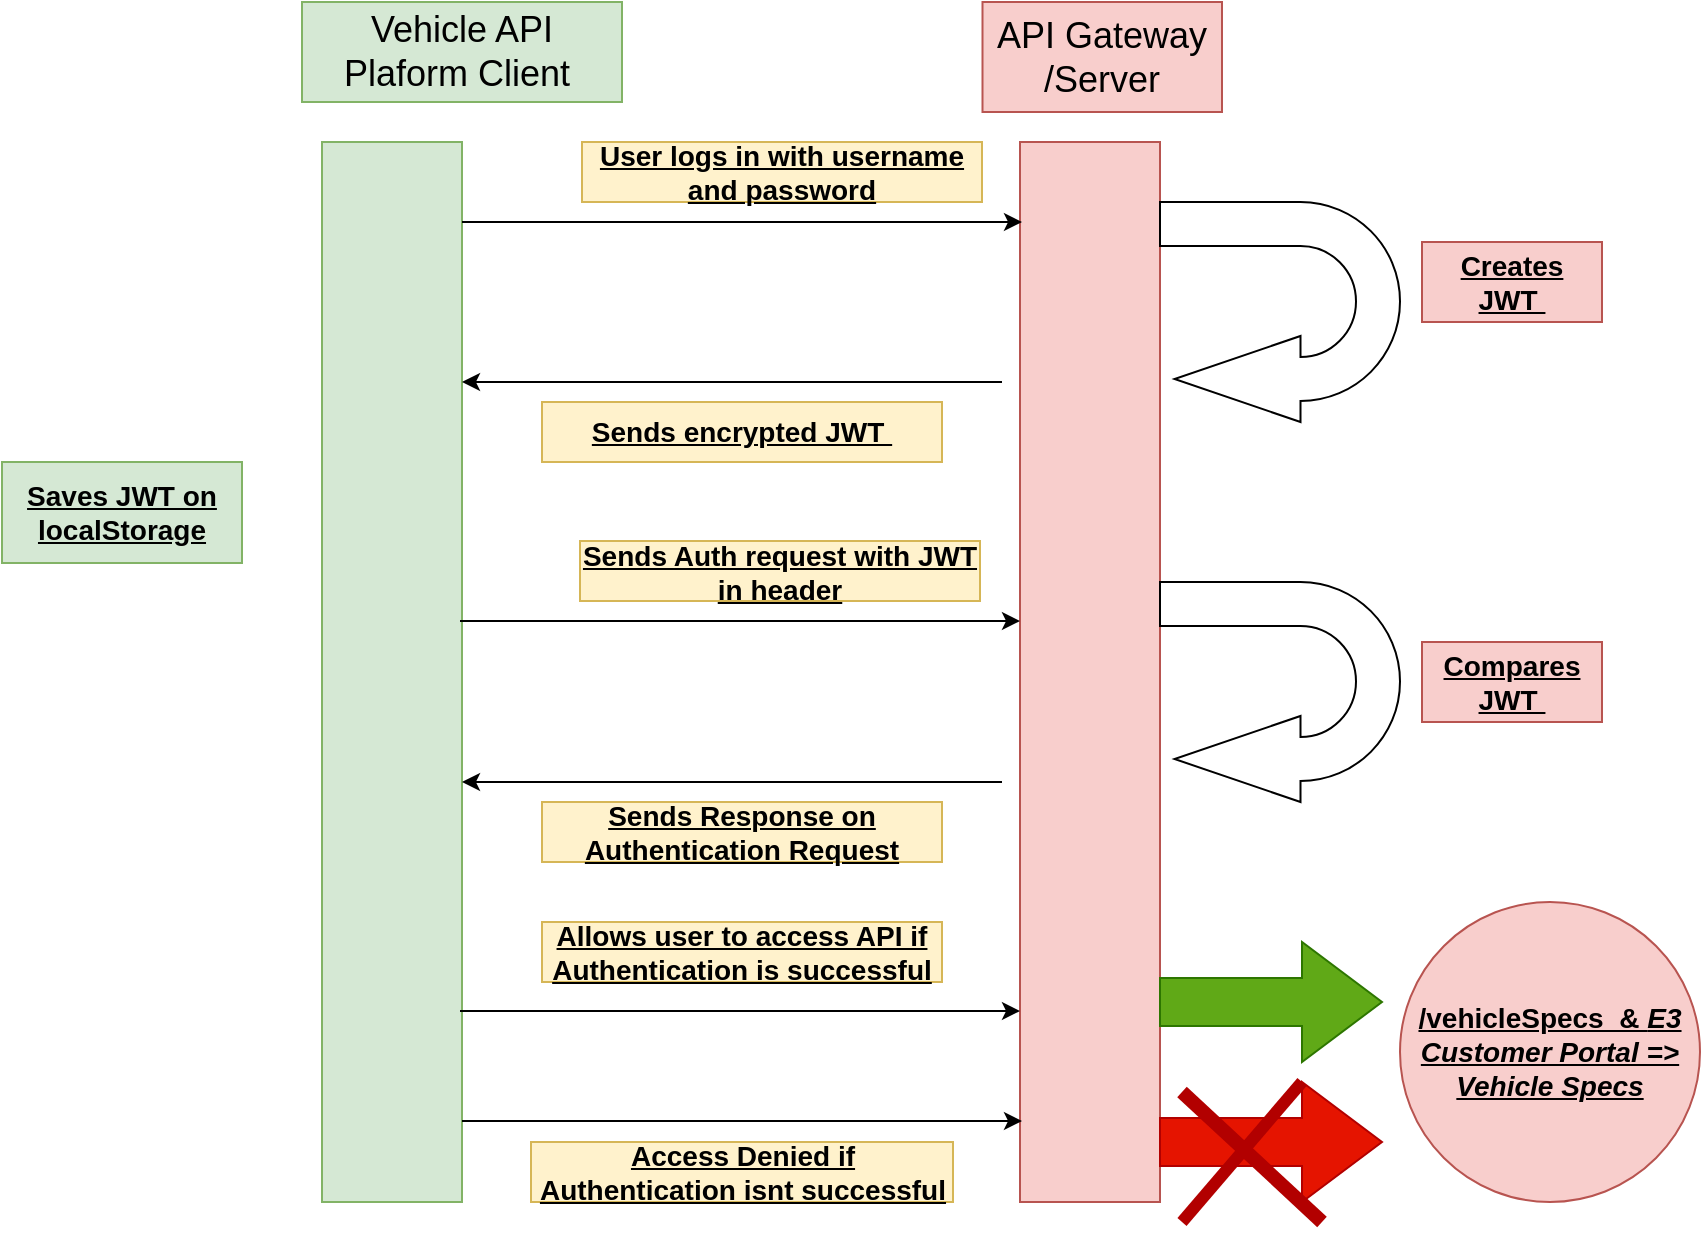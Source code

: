 <mxfile version="24.1.0" type="github">
  <diagram name="Page-1" id="UNUDo0O3_mLKlrL9Lq1i">
    <mxGraphModel dx="2491" dy="679" grid="1" gridSize="10" guides="1" tooltips="1" connect="1" arrows="1" fold="1" page="1" pageScale="1" pageWidth="850" pageHeight="1100" math="0" shadow="0">
      <root>
        <mxCell id="0" />
        <mxCell id="1" parent="0" />
        <mxCell id="A4L2Zy4J4G8Mrj_-fiLB-4" value="" style="html=1;points=[[0,0,0,0,5],[0,1,0,0,-5],[1,0,0,0,5],[1,1,0,0,-5]];perimeter=orthogonalPerimeter;outlineConnect=0;targetShapes=umlLifeline;portConstraint=eastwest;newEdgeStyle={&quot;curved&quot;:0,&quot;rounded&quot;:0};fillColor=#d5e8d4;strokeColor=#82b366;" vertex="1" parent="1">
          <mxGeometry x="80" y="120" width="70" height="530" as="geometry" />
        </mxCell>
        <mxCell id="A4L2Zy4J4G8Mrj_-fiLB-5" value="" style="html=1;points=[[0,0,0,0,5],[0,1,0,0,-5],[1,0,0,0,5],[1,1,0,0,-5]];perimeter=orthogonalPerimeter;outlineConnect=0;targetShapes=umlLifeline;portConstraint=eastwest;newEdgeStyle={&quot;curved&quot;:0,&quot;rounded&quot;:0};fillColor=#f8cecc;strokeColor=#b85450;" vertex="1" parent="1">
          <mxGeometry x="429" y="120" width="70" height="530" as="geometry" />
        </mxCell>
        <mxCell id="A4L2Zy4J4G8Mrj_-fiLB-6" value="&lt;font style=&quot;font-size: 18px;&quot;&gt;Vehicle API Plaform Client&amp;nbsp;&lt;/font&gt;" style="text;html=1;align=center;verticalAlign=middle;whiteSpace=wrap;rounded=0;fillColor=#d5e8d4;strokeColor=#82b366;" vertex="1" parent="1">
          <mxGeometry x="70" y="50" width="160" height="50" as="geometry" />
        </mxCell>
        <mxCell id="A4L2Zy4J4G8Mrj_-fiLB-7" value="&lt;font style=&quot;font-size: 18px;&quot;&gt;API Gateway /Server&lt;/font&gt;" style="text;html=1;align=center;verticalAlign=middle;whiteSpace=wrap;rounded=0;fillColor=#f8cecc;strokeColor=#b85450;" vertex="1" parent="1">
          <mxGeometry x="410.25" y="50" width="119.75" height="55" as="geometry" />
        </mxCell>
        <mxCell id="A4L2Zy4J4G8Mrj_-fiLB-8" value="&lt;font style=&quot;font-size: 14px;&quot;&gt;&lt;u style=&quot;&quot;&gt;&lt;b&gt;/vehicleSpecs&amp;nbsp; &amp;amp;&amp;nbsp;&lt;i style=&quot;&quot;&gt;&lt;span style=&quot;line-height: 115%; font-family: Calibri, sans-serif;&quot;&gt;E3&lt;br&gt;Customer Portal =&amp;gt; Vehicle Specs&lt;/span&gt;&lt;/i&gt;&lt;/b&gt;&lt;/u&gt;&lt;/font&gt;" style="ellipse;whiteSpace=wrap;html=1;aspect=fixed;fillColor=#f8cecc;strokeColor=#b85450;rotation=0;" vertex="1" parent="1">
          <mxGeometry x="619" y="500" width="150" height="150" as="geometry" />
        </mxCell>
        <mxCell id="A4L2Zy4J4G8Mrj_-fiLB-10" value="" style="endArrow=classic;html=1;rounded=0;" edge="1" parent="1">
          <mxGeometry width="50" height="50" relative="1" as="geometry">
            <mxPoint x="150" y="160" as="sourcePoint" />
            <mxPoint x="430" y="160" as="targetPoint" />
          </mxGeometry>
        </mxCell>
        <mxCell id="A4L2Zy4J4G8Mrj_-fiLB-11" value="&lt;font style=&quot;font-size: 14px;&quot;&gt;&lt;b&gt;&lt;u&gt;User logs in with username and password&lt;/u&gt;&lt;/b&gt;&lt;/font&gt;" style="text;html=1;align=center;verticalAlign=middle;whiteSpace=wrap;rounded=0;fillColor=#fff2cc;strokeColor=#d6b656;" vertex="1" parent="1">
          <mxGeometry x="210" y="120" width="200" height="30" as="geometry" />
        </mxCell>
        <mxCell id="A4L2Zy4J4G8Mrj_-fiLB-13" value="" style="html=1;shadow=0;dashed=0;align=center;verticalAlign=middle;shape=mxgraph.arrows2.uTurnArrow;dy=11;arrowHead=43;dx2=62.97;rotation=-180;" vertex="1" parent="1">
          <mxGeometry x="499" y="150" width="120" height="110" as="geometry" />
        </mxCell>
        <mxCell id="A4L2Zy4J4G8Mrj_-fiLB-14" value="&lt;span style=&quot;font-size: 14px;&quot;&gt;&lt;b&gt;&lt;u&gt;Creates JWT&amp;nbsp;&lt;/u&gt;&lt;/b&gt;&lt;/span&gt;" style="text;html=1;align=center;verticalAlign=middle;whiteSpace=wrap;rounded=0;fillColor=#f8cecc;strokeColor=#b85450;" vertex="1" parent="1">
          <mxGeometry x="630" y="170" width="90" height="40" as="geometry" />
        </mxCell>
        <mxCell id="A4L2Zy4J4G8Mrj_-fiLB-15" value="" style="endArrow=classic;html=1;rounded=0;" edge="1" parent="1" target="A4L2Zy4J4G8Mrj_-fiLB-4">
          <mxGeometry width="50" height="50" relative="1" as="geometry">
            <mxPoint x="420" y="240" as="sourcePoint" />
            <mxPoint x="180" y="220" as="targetPoint" />
          </mxGeometry>
        </mxCell>
        <mxCell id="A4L2Zy4J4G8Mrj_-fiLB-16" value="&lt;span style=&quot;font-size: 14px;&quot;&gt;&lt;b&gt;&lt;u&gt;Sends encrypted JWT&amp;nbsp;&lt;/u&gt;&lt;/b&gt;&lt;/span&gt;" style="text;html=1;align=center;verticalAlign=middle;whiteSpace=wrap;rounded=0;fillColor=#fff2cc;strokeColor=#d6b656;" vertex="1" parent="1">
          <mxGeometry x="190" y="250" width="200" height="30" as="geometry" />
        </mxCell>
        <mxCell id="A4L2Zy4J4G8Mrj_-fiLB-17" value="" style="endArrow=classic;html=1;rounded=0;" edge="1" parent="1">
          <mxGeometry width="50" height="50" relative="1" as="geometry">
            <mxPoint x="420" y="440" as="sourcePoint" />
            <mxPoint x="150" y="440" as="targetPoint" />
          </mxGeometry>
        </mxCell>
        <mxCell id="A4L2Zy4J4G8Mrj_-fiLB-18" value="&lt;span style=&quot;font-size: 14px;&quot;&gt;&lt;b&gt;&lt;u&gt;Sends Response on Authentication Request&lt;/u&gt;&lt;/b&gt;&lt;/span&gt;" style="text;html=1;align=center;verticalAlign=middle;whiteSpace=wrap;rounded=0;fillColor=#fff2cc;strokeColor=#d6b656;" vertex="1" parent="1">
          <mxGeometry x="190" y="450" width="200" height="30" as="geometry" />
        </mxCell>
        <mxCell id="A4L2Zy4J4G8Mrj_-fiLB-19" value="" style="endArrow=classic;html=1;rounded=0;" edge="1" parent="1">
          <mxGeometry width="50" height="50" relative="1" as="geometry">
            <mxPoint x="149" y="359.5" as="sourcePoint" />
            <mxPoint x="429" y="359.5" as="targetPoint" />
          </mxGeometry>
        </mxCell>
        <mxCell id="A4L2Zy4J4G8Mrj_-fiLB-20" value="&lt;font style=&quot;font-size: 14px;&quot;&gt;&lt;b&gt;&lt;u&gt;Sends Auth request with JWT in header&lt;/u&gt;&lt;/b&gt;&lt;/font&gt;" style="text;html=1;align=center;verticalAlign=middle;whiteSpace=wrap;rounded=0;fillColor=#fff2cc;strokeColor=#d6b656;" vertex="1" parent="1">
          <mxGeometry x="209" y="319.5" width="200" height="30" as="geometry" />
        </mxCell>
        <mxCell id="A4L2Zy4J4G8Mrj_-fiLB-21" value="&lt;span style=&quot;font-size: 14px;&quot;&gt;&lt;b&gt;&lt;u&gt;Saves JWT on localStorage&lt;/u&gt;&lt;/b&gt;&lt;/span&gt;" style="text;html=1;align=center;verticalAlign=middle;whiteSpace=wrap;rounded=0;fillColor=#d5e8d4;strokeColor=#82b366;" vertex="1" parent="1">
          <mxGeometry x="-80" y="280" width="120" height="50.5" as="geometry" />
        </mxCell>
        <mxCell id="A4L2Zy4J4G8Mrj_-fiLB-24" value="" style="html=1;shadow=0;dashed=0;align=center;verticalAlign=middle;shape=mxgraph.arrows2.uTurnArrow;dy=11;arrowHead=43;dx2=62.97;rotation=-180;" vertex="1" parent="1">
          <mxGeometry x="499" y="340" width="120" height="110" as="geometry" />
        </mxCell>
        <mxCell id="A4L2Zy4J4G8Mrj_-fiLB-25" value="&lt;span style=&quot;font-size: 14px;&quot;&gt;&lt;b&gt;&lt;u&gt;Compares JWT&amp;nbsp;&lt;/u&gt;&lt;/b&gt;&lt;/span&gt;" style="text;html=1;align=center;verticalAlign=middle;whiteSpace=wrap;rounded=0;fillColor=#f8cecc;strokeColor=#b85450;" vertex="1" parent="1">
          <mxGeometry x="630" y="370" width="90" height="40" as="geometry" />
        </mxCell>
        <mxCell id="A4L2Zy4J4G8Mrj_-fiLB-26" value="" style="endArrow=classic;html=1;rounded=0;" edge="1" parent="1">
          <mxGeometry width="50" height="50" relative="1" as="geometry">
            <mxPoint x="149" y="554.5" as="sourcePoint" />
            <mxPoint x="429" y="554.5" as="targetPoint" />
          </mxGeometry>
        </mxCell>
        <mxCell id="A4L2Zy4J4G8Mrj_-fiLB-27" value="&lt;font style=&quot;font-size: 14px;&quot;&gt;&lt;b&gt;&lt;u&gt;Allows user to access API if Authentication is successful&lt;/u&gt;&lt;/b&gt;&lt;/font&gt;" style="text;html=1;align=center;verticalAlign=middle;whiteSpace=wrap;rounded=0;fillColor=#fff2cc;strokeColor=#d6b656;" vertex="1" parent="1">
          <mxGeometry x="190" y="510" width="200" height="30" as="geometry" />
        </mxCell>
        <mxCell id="A4L2Zy4J4G8Mrj_-fiLB-28" value="" style="html=1;shadow=0;dashed=0;align=center;verticalAlign=middle;shape=mxgraph.arrows2.arrow;dy=0.6;dx=40;notch=0;fillColor=#60a917;fontColor=#ffffff;strokeColor=#2D7600;" vertex="1" parent="1">
          <mxGeometry x="499" y="520" width="111" height="60" as="geometry" />
        </mxCell>
        <mxCell id="A4L2Zy4J4G8Mrj_-fiLB-30" value="&lt;span style=&quot;font-size: 14px;&quot;&gt;&lt;b&gt;&lt;u&gt;Access Denied if Authentication isnt successful&lt;/u&gt;&lt;/b&gt;&lt;/span&gt;" style="text;html=1;align=center;verticalAlign=middle;whiteSpace=wrap;rounded=0;fillColor=#fff2cc;strokeColor=#d6b656;" vertex="1" parent="1">
          <mxGeometry x="184.5" y="620" width="211" height="30" as="geometry" />
        </mxCell>
        <mxCell id="A4L2Zy4J4G8Mrj_-fiLB-31" value="" style="endArrow=classic;html=1;rounded=0;" edge="1" parent="1">
          <mxGeometry width="50" height="50" relative="1" as="geometry">
            <mxPoint x="150" y="609.5" as="sourcePoint" />
            <mxPoint x="430" y="609.5" as="targetPoint" />
          </mxGeometry>
        </mxCell>
        <mxCell id="A4L2Zy4J4G8Mrj_-fiLB-32" value="" style="html=1;shadow=0;dashed=0;align=center;verticalAlign=middle;shape=mxgraph.arrows2.arrow;dy=0.6;dx=40;notch=0;fillColor=#e51400;fontColor=#ffffff;strokeColor=#B20000;" vertex="1" parent="1">
          <mxGeometry x="499" y="590" width="111" height="60" as="geometry" />
        </mxCell>
        <mxCell id="A4L2Zy4J4G8Mrj_-fiLB-33" value="" style="endArrow=none;html=1;rounded=0;fillColor=#e51400;strokeColor=#B20000;strokeWidth=6;entryX=0;entryY=0;entryDx=71;entryDy=0;entryPerimeter=0;" edge="1" parent="1" target="A4L2Zy4J4G8Mrj_-fiLB-32">
          <mxGeometry width="50" height="50" relative="1" as="geometry">
            <mxPoint x="510" y="660" as="sourcePoint" />
            <mxPoint x="560" y="600" as="targetPoint" />
          </mxGeometry>
        </mxCell>
        <mxCell id="A4L2Zy4J4G8Mrj_-fiLB-34" value="" style="endArrow=none;html=1;rounded=0;fillColor=#e51400;strokeColor=#B20000;strokeWidth=7;" edge="1" parent="1">
          <mxGeometry width="50" height="50" relative="1" as="geometry">
            <mxPoint x="580" y="660" as="sourcePoint" />
            <mxPoint x="510.002" y="595" as="targetPoint" />
          </mxGeometry>
        </mxCell>
      </root>
    </mxGraphModel>
  </diagram>
</mxfile>
